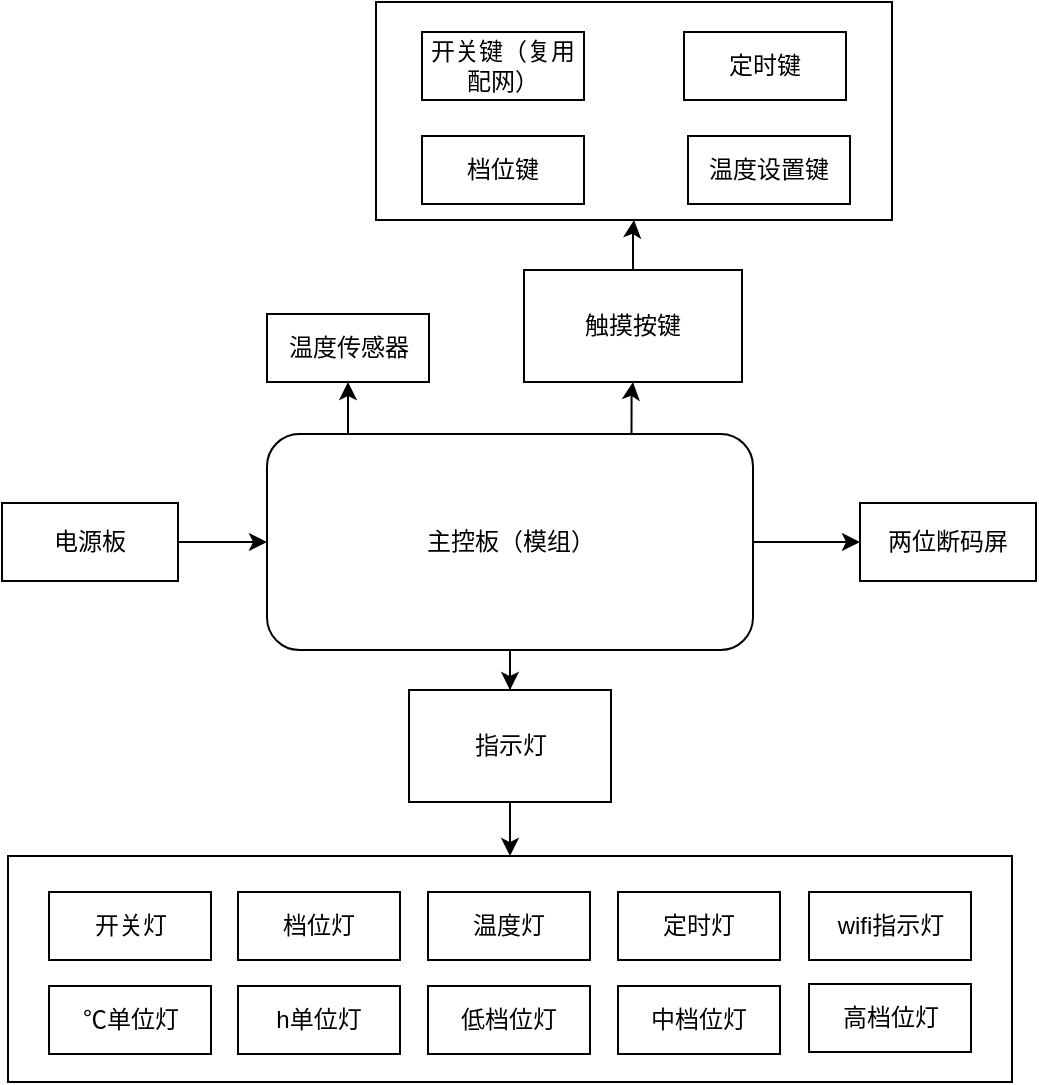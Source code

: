<mxfile version="15.9.6" type="github">
  <diagram id="Vgfz-gdBaDkI7XahHWoh" name="Page-1">
    <mxGraphModel dx="1422" dy="796" grid="0" gridSize="10" guides="1" tooltips="1" connect="1" arrows="1" fold="1" page="1" pageScale="1" pageWidth="827" pageHeight="1169" math="0" shadow="0">
      <root>
        <mxCell id="0" />
        <mxCell id="1" parent="0" />
        <mxCell id="T0S8Lt8zlhyl-Dq2tP5w-14" value="" style="edgeStyle=orthogonalEdgeStyle;rounded=0;orthogonalLoop=1;jettySize=auto;html=1;" edge="1" parent="1" source="T0S8Lt8zlhyl-Dq2tP5w-1" target="T0S8Lt8zlhyl-Dq2tP5w-13">
          <mxGeometry relative="1" as="geometry" />
        </mxCell>
        <mxCell id="T0S8Lt8zlhyl-Dq2tP5w-17" value="" style="edgeStyle=orthogonalEdgeStyle;rounded=0;orthogonalLoop=1;jettySize=auto;html=1;" edge="1" parent="1" source="T0S8Lt8zlhyl-Dq2tP5w-1" target="T0S8Lt8zlhyl-Dq2tP5w-12">
          <mxGeometry relative="1" as="geometry" />
        </mxCell>
        <mxCell id="T0S8Lt8zlhyl-Dq2tP5w-50" style="edgeStyle=orthogonalEdgeStyle;rounded=0;orthogonalLoop=1;jettySize=auto;html=1;exitX=0.25;exitY=0;exitDx=0;exitDy=0;entryX=0.5;entryY=1;entryDx=0;entryDy=0;" edge="1" parent="1" source="T0S8Lt8zlhyl-Dq2tP5w-1" target="T0S8Lt8zlhyl-Dq2tP5w-34">
          <mxGeometry relative="1" as="geometry" />
        </mxCell>
        <mxCell id="T0S8Lt8zlhyl-Dq2tP5w-52" style="edgeStyle=orthogonalEdgeStyle;rounded=0;orthogonalLoop=1;jettySize=auto;html=1;exitX=0.75;exitY=0;exitDx=0;exitDy=0;" edge="1" parent="1" source="T0S8Lt8zlhyl-Dq2tP5w-1" target="T0S8Lt8zlhyl-Dq2tP5w-9">
          <mxGeometry relative="1" as="geometry" />
        </mxCell>
        <mxCell id="T0S8Lt8zlhyl-Dq2tP5w-1" value="主控板（模组）" style="rounded=1;whiteSpace=wrap;html=1;" vertex="1" parent="1">
          <mxGeometry x="277.5" y="265" width="243" height="108" as="geometry" />
        </mxCell>
        <mxCell id="T0S8Lt8zlhyl-Dq2tP5w-53" value="" style="edgeStyle=orthogonalEdgeStyle;rounded=0;orthogonalLoop=1;jettySize=auto;html=1;" edge="1" parent="1" source="T0S8Lt8zlhyl-Dq2tP5w-9" target="T0S8Lt8zlhyl-Dq2tP5w-27">
          <mxGeometry relative="1" as="geometry" />
        </mxCell>
        <mxCell id="T0S8Lt8zlhyl-Dq2tP5w-9" value="触摸按键" style="rounded=0;whiteSpace=wrap;html=1;" vertex="1" parent="1">
          <mxGeometry x="406" y="183" width="109" height="56" as="geometry" />
        </mxCell>
        <mxCell id="T0S8Lt8zlhyl-Dq2tP5w-46" value="" style="edgeStyle=orthogonalEdgeStyle;rounded=0;orthogonalLoop=1;jettySize=auto;html=1;" edge="1" parent="1" source="T0S8Lt8zlhyl-Dq2tP5w-12" target="T0S8Lt8zlhyl-Dq2tP5w-45">
          <mxGeometry relative="1" as="geometry" />
        </mxCell>
        <mxCell id="T0S8Lt8zlhyl-Dq2tP5w-12" value="指示灯" style="rounded=0;whiteSpace=wrap;html=1;" vertex="1" parent="1">
          <mxGeometry x="348.5" y="393" width="101" height="56" as="geometry" />
        </mxCell>
        <mxCell id="T0S8Lt8zlhyl-Dq2tP5w-13" value="两位断码屏" style="rounded=0;whiteSpace=wrap;html=1;" vertex="1" parent="1">
          <mxGeometry x="574" y="299.5" width="88" height="39" as="geometry" />
        </mxCell>
        <mxCell id="T0S8Lt8zlhyl-Dq2tP5w-20" value="开关键（复用配网）" style="whiteSpace=wrap;html=1;rounded=0;" vertex="1" parent="1">
          <mxGeometry x="355" y="64" width="81" height="34" as="geometry" />
        </mxCell>
        <mxCell id="T0S8Lt8zlhyl-Dq2tP5w-22" value="档位键" style="whiteSpace=wrap;html=1;rounded=0;" vertex="1" parent="1">
          <mxGeometry x="355" y="116" width="81" height="34" as="geometry" />
        </mxCell>
        <mxCell id="T0S8Lt8zlhyl-Dq2tP5w-24" value="定时键" style="whiteSpace=wrap;html=1;rounded=0;" vertex="1" parent="1">
          <mxGeometry x="486" y="64" width="81" height="34" as="geometry" />
        </mxCell>
        <mxCell id="T0S8Lt8zlhyl-Dq2tP5w-25" value="温度设置键" style="whiteSpace=wrap;html=1;rounded=0;" vertex="1" parent="1">
          <mxGeometry x="488" y="116" width="81" height="34" as="geometry" />
        </mxCell>
        <mxCell id="T0S8Lt8zlhyl-Dq2tP5w-27" value="" style="rounded=0;whiteSpace=wrap;html=1;fillColor=none;" vertex="1" parent="1">
          <mxGeometry x="332" y="49" width="258" height="109" as="geometry" />
        </mxCell>
        <mxCell id="T0S8Lt8zlhyl-Dq2tP5w-30" value="开关灯" style="whiteSpace=wrap;html=1;rounded=0;" vertex="1" parent="1">
          <mxGeometry x="168.5" y="494" width="81" height="34" as="geometry" />
        </mxCell>
        <mxCell id="T0S8Lt8zlhyl-Dq2tP5w-31" value="档位灯" style="whiteSpace=wrap;html=1;rounded=0;" vertex="1" parent="1">
          <mxGeometry x="263" y="494" width="81" height="34" as="geometry" />
        </mxCell>
        <mxCell id="T0S8Lt8zlhyl-Dq2tP5w-32" value="温度灯" style="whiteSpace=wrap;html=1;rounded=0;" vertex="1" parent="1">
          <mxGeometry x="358" y="494" width="81" height="34" as="geometry" />
        </mxCell>
        <mxCell id="T0S8Lt8zlhyl-Dq2tP5w-33" value="定时灯" style="whiteSpace=wrap;html=1;rounded=0;" vertex="1" parent="1">
          <mxGeometry x="453" y="494" width="81" height="34" as="geometry" />
        </mxCell>
        <mxCell id="T0S8Lt8zlhyl-Dq2tP5w-34" value="温度传感器" style="whiteSpace=wrap;html=1;rounded=0;" vertex="1" parent="1">
          <mxGeometry x="277.5" y="205" width="81" height="34" as="geometry" />
        </mxCell>
        <mxCell id="T0S8Lt8zlhyl-Dq2tP5w-35" value="℃单位灯" style="whiteSpace=wrap;html=1;rounded=0;" vertex="1" parent="1">
          <mxGeometry x="168.5" y="541" width="81" height="34" as="geometry" />
        </mxCell>
        <mxCell id="T0S8Lt8zlhyl-Dq2tP5w-36" value="h单位灯" style="whiteSpace=wrap;html=1;rounded=0;" vertex="1" parent="1">
          <mxGeometry x="263" y="541" width="81" height="34" as="geometry" />
        </mxCell>
        <mxCell id="T0S8Lt8zlhyl-Dq2tP5w-37" value="wifi指示灯" style="whiteSpace=wrap;html=1;rounded=0;" vertex="1" parent="1">
          <mxGeometry x="548.5" y="494" width="81" height="34" as="geometry" />
        </mxCell>
        <mxCell id="T0S8Lt8zlhyl-Dq2tP5w-39" value="低档位灯" style="whiteSpace=wrap;html=1;rounded=0;" vertex="1" parent="1">
          <mxGeometry x="358" y="541" width="81" height="34" as="geometry" />
        </mxCell>
        <mxCell id="T0S8Lt8zlhyl-Dq2tP5w-40" value="中档位灯" style="whiteSpace=wrap;html=1;rounded=0;" vertex="1" parent="1">
          <mxGeometry x="453" y="541" width="81" height="34" as="geometry" />
        </mxCell>
        <mxCell id="T0S8Lt8zlhyl-Dq2tP5w-41" value="高档位灯" style="whiteSpace=wrap;html=1;rounded=0;" vertex="1" parent="1">
          <mxGeometry x="548.5" y="540" width="81" height="34" as="geometry" />
        </mxCell>
        <mxCell id="T0S8Lt8zlhyl-Dq2tP5w-44" value="" style="edgeStyle=orthogonalEdgeStyle;rounded=0;orthogonalLoop=1;jettySize=auto;html=1;" edge="1" parent="1" source="T0S8Lt8zlhyl-Dq2tP5w-43" target="T0S8Lt8zlhyl-Dq2tP5w-1">
          <mxGeometry relative="1" as="geometry" />
        </mxCell>
        <mxCell id="T0S8Lt8zlhyl-Dq2tP5w-43" value="电源板" style="rounded=0;whiteSpace=wrap;html=1;" vertex="1" parent="1">
          <mxGeometry x="145" y="299.5" width="88" height="39" as="geometry" />
        </mxCell>
        <mxCell id="T0S8Lt8zlhyl-Dq2tP5w-45" value="" style="rounded=0;whiteSpace=wrap;html=1;fillColor=none;" vertex="1" parent="1">
          <mxGeometry x="148" y="476" width="502" height="113" as="geometry" />
        </mxCell>
      </root>
    </mxGraphModel>
  </diagram>
</mxfile>
